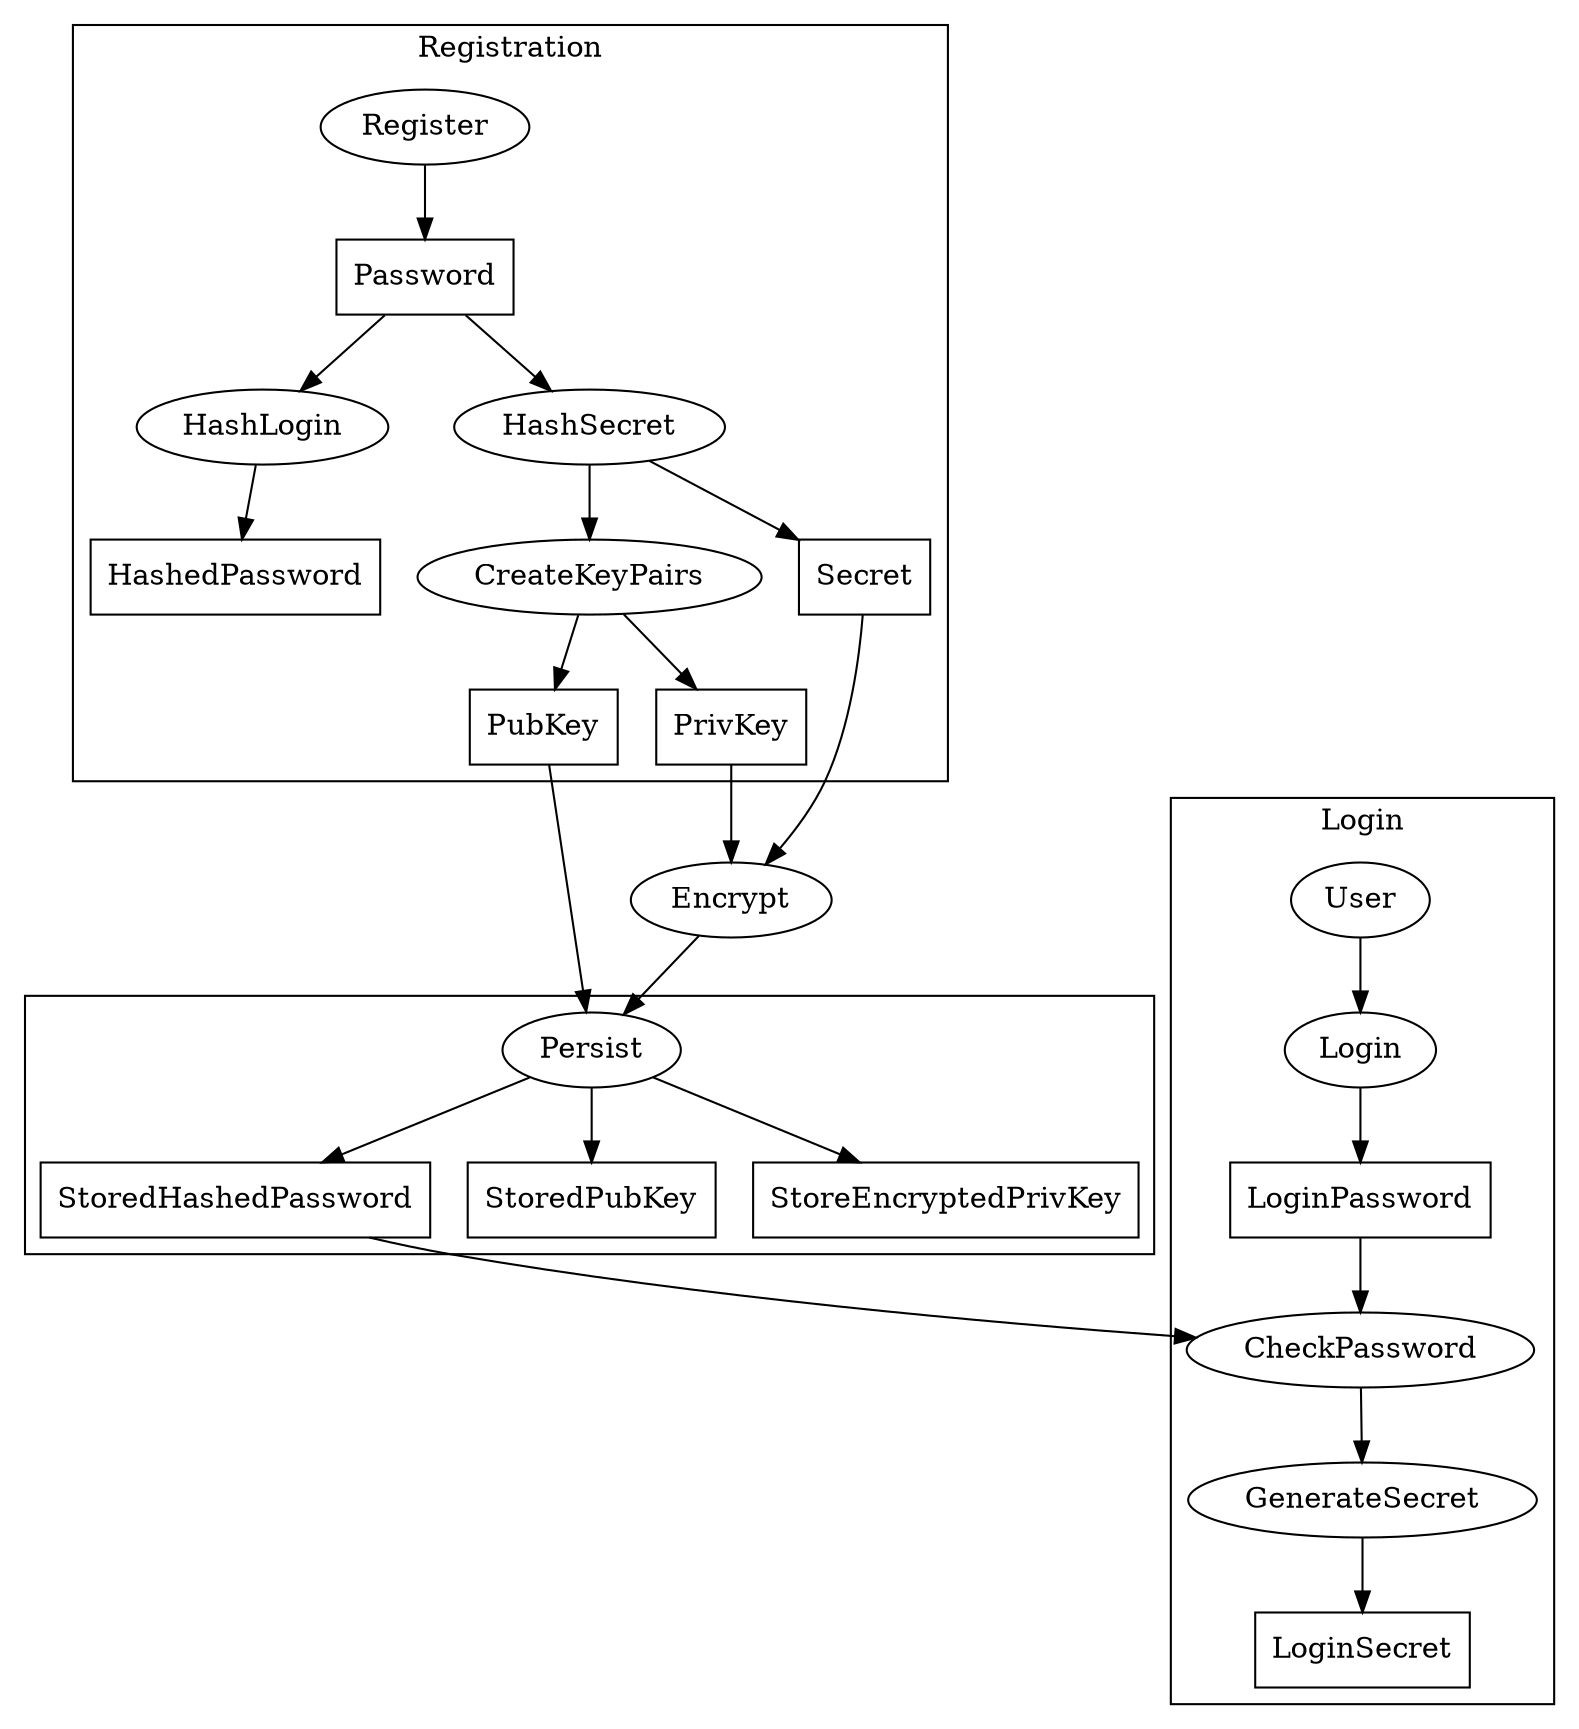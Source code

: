 digraph G{

  
  subgraph cluster_registration{
    label="Registration";
    Register
    Password[shape="box"];
    HashedPassword[shape="box"];
    Secret[shape="box"];
    PubKey[shape="box"];
    PrivKey[shape="box"];
    HashLogin
    HashSecret
    CreateKeyPairs
  }
  Register->Password->{HashLogin, HashSecret}
  HashLogin->HashedPassword;
  HashSecret->Secret
  HashSecret->CreateKeyPairs->{
        PubKey;
        PrivKey;
  }
  PubKey->Persist
  PrivKey->Encrypt->Persist
  Secret->Encrypt

  subgraph cluster_persist{
    Persist->{
    StoredHashedPassword[shape="box"];
    StoredPubKey[shape="box"];
    StoreEncryptedPrivKey[shape="box"];
    }
  } 

  subgraph cluster_login{
    label="Login"  ;
    LoginPassword[shape="box"];
    LoginSecret[shape="box"]
    User->Login->LoginPassword->CheckPassword->GenerateSecret->LoginSecret
  }
  StoredHashedPassword->CheckPassword;
}
